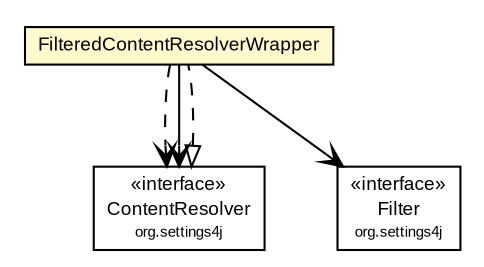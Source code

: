 #!/usr/local/bin/dot
#
# Class diagram 
# Generated by UmlGraph version 4.6 (http://www.spinellis.gr/sw/umlgraph)
#

digraph G {
	edge [fontname="arial",fontsize=10,labelfontname="arial",labelfontsize=10];
	node [fontname="arial",fontsize=10,shape=plaintext];
	// org.settings4j.Filter
	c2297 [label=<<table border="0" cellborder="1" cellspacing="0" cellpadding="2" port="p" href="../Filter.html">
		<tr><td><table border="0" cellspacing="0" cellpadding="1">
			<tr><td> &laquo;interface&raquo; </td></tr>
			<tr><td> Filter </td></tr>
			<tr><td><font point-size="7.0"> org.settings4j </font></td></tr>
		</table></td></tr>
		</table>>, fontname="arial", fontcolor="black", fontsize=9.0];
	// org.settings4j.ContentResolver
	c2298 [label=<<table border="0" cellborder="1" cellspacing="0" cellpadding="2" port="p" href="../ContentResolver.html">
		<tr><td><table border="0" cellspacing="0" cellpadding="1">
			<tr><td> &laquo;interface&raquo; </td></tr>
			<tr><td> ContentResolver </td></tr>
			<tr><td><font point-size="7.0"> org.settings4j </font></td></tr>
		</table></td></tr>
		</table>>, fontname="arial", fontcolor="black", fontsize=9.0];
	// org.settings4j.contentresolver.FilteredContentResolverWrapper
	c2303 [label=<<table border="0" cellborder="1" cellspacing="0" cellpadding="2" port="p" bgcolor="lemonChiffon" href="./FilteredContentResolverWrapper.html">
		<tr><td><table border="0" cellspacing="0" cellpadding="1">
			<tr><td> FilteredContentResolverWrapper </td></tr>
		</table></td></tr>
		</table>>, fontname="arial", fontcolor="black", fontsize=9.0];
	//org.settings4j.contentresolver.FilteredContentResolverWrapper implements org.settings4j.ContentResolver
	c2298:p -> c2303:p [dir=back,arrowtail=empty,style=dashed];
	// org.settings4j.contentresolver.FilteredContentResolverWrapper NAVASSOC org.settings4j.ContentResolver
	c2303:p -> c2298:p [taillabel="", label="", headlabel="", fontname="arial", fontcolor="black", fontsize=10.0, color="black", arrowhead=open];
	// org.settings4j.contentresolver.FilteredContentResolverWrapper NAVASSOC org.settings4j.Filter
	c2303:p -> c2297:p [taillabel="", label="", headlabel="", fontname="arial", fontcolor="black", fontsize=10.0, color="black", arrowhead=open];
	// org.settings4j.contentresolver.FilteredContentResolverWrapper DEPEND org.settings4j.ContentResolver
	c2303:p -> c2298:p [taillabel="", label="", headlabel="", fontname="arial", fontcolor="black", fontsize=10.0, color="black", arrowhead=open, style=dashed];
}

